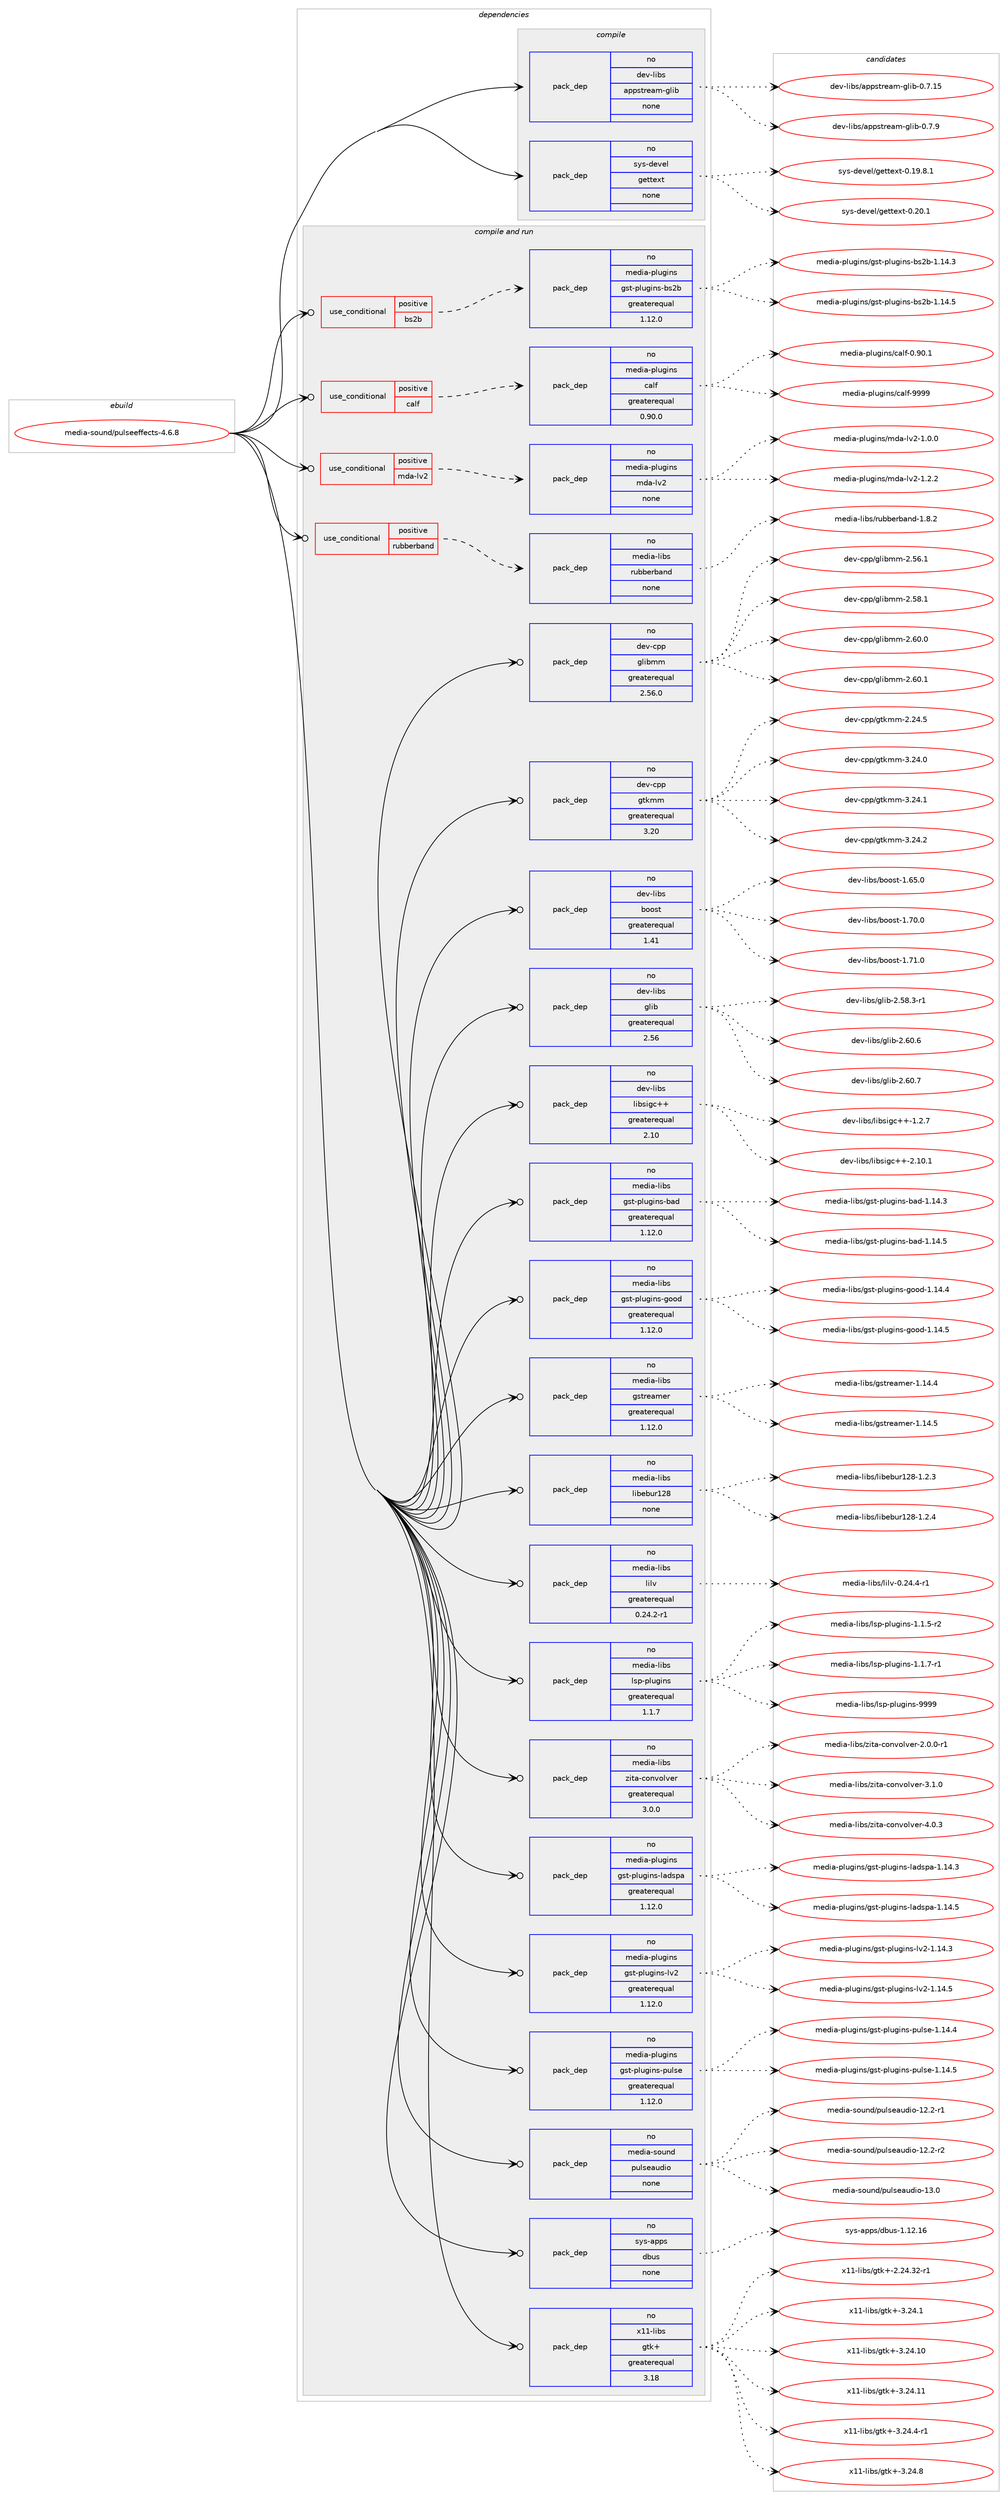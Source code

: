 digraph prolog {

# *************
# Graph options
# *************

newrank=true;
concentrate=true;
compound=true;
graph [rankdir=LR,fontname=Helvetica,fontsize=10,ranksep=1.5];#, ranksep=2.5, nodesep=0.2];
edge  [arrowhead=vee];
node  [fontname=Helvetica,fontsize=10];

# **********
# The ebuild
# **********

subgraph cluster_leftcol {
color=gray;
rank=same;
label=<<i>ebuild</i>>;
id [label="media-sound/pulseeffects-4.6.8", color=red, width=4, href="../media-sound/pulseeffects-4.6.8.svg"];
}

# ****************
# The dependencies
# ****************

subgraph cluster_midcol {
color=gray;
label=<<i>dependencies</i>>;
subgraph cluster_compile {
fillcolor="#eeeeee";
style=filled;
label=<<i>compile</i>>;
subgraph pack593593 {
dependency802507 [label=<<TABLE BORDER="0" CELLBORDER="1" CELLSPACING="0" CELLPADDING="4" WIDTH="220"><TR><TD ROWSPAN="6" CELLPADDING="30">pack_dep</TD></TR><TR><TD WIDTH="110">no</TD></TR><TR><TD>dev-libs</TD></TR><TR><TD>appstream-glib</TD></TR><TR><TD>none</TD></TR><TR><TD></TD></TR></TABLE>>, shape=none, color=blue];
}
id:e -> dependency802507:w [weight=20,style="solid",arrowhead="vee"];
subgraph pack593594 {
dependency802508 [label=<<TABLE BORDER="0" CELLBORDER="1" CELLSPACING="0" CELLPADDING="4" WIDTH="220"><TR><TD ROWSPAN="6" CELLPADDING="30">pack_dep</TD></TR><TR><TD WIDTH="110">no</TD></TR><TR><TD>sys-devel</TD></TR><TR><TD>gettext</TD></TR><TR><TD>none</TD></TR><TR><TD></TD></TR></TABLE>>, shape=none, color=blue];
}
id:e -> dependency802508:w [weight=20,style="solid",arrowhead="vee"];
}
subgraph cluster_compileandrun {
fillcolor="#eeeeee";
style=filled;
label=<<i>compile and run</i>>;
subgraph cond194888 {
dependency802509 [label=<<TABLE BORDER="0" CELLBORDER="1" CELLSPACING="0" CELLPADDING="4"><TR><TD ROWSPAN="3" CELLPADDING="10">use_conditional</TD></TR><TR><TD>positive</TD></TR><TR><TD>bs2b</TD></TR></TABLE>>, shape=none, color=red];
subgraph pack593595 {
dependency802510 [label=<<TABLE BORDER="0" CELLBORDER="1" CELLSPACING="0" CELLPADDING="4" WIDTH="220"><TR><TD ROWSPAN="6" CELLPADDING="30">pack_dep</TD></TR><TR><TD WIDTH="110">no</TD></TR><TR><TD>media-plugins</TD></TR><TR><TD>gst-plugins-bs2b</TD></TR><TR><TD>greaterequal</TD></TR><TR><TD>1.12.0</TD></TR></TABLE>>, shape=none, color=blue];
}
dependency802509:e -> dependency802510:w [weight=20,style="dashed",arrowhead="vee"];
}
id:e -> dependency802509:w [weight=20,style="solid",arrowhead="odotvee"];
subgraph cond194889 {
dependency802511 [label=<<TABLE BORDER="0" CELLBORDER="1" CELLSPACING="0" CELLPADDING="4"><TR><TD ROWSPAN="3" CELLPADDING="10">use_conditional</TD></TR><TR><TD>positive</TD></TR><TR><TD>calf</TD></TR></TABLE>>, shape=none, color=red];
subgraph pack593596 {
dependency802512 [label=<<TABLE BORDER="0" CELLBORDER="1" CELLSPACING="0" CELLPADDING="4" WIDTH="220"><TR><TD ROWSPAN="6" CELLPADDING="30">pack_dep</TD></TR><TR><TD WIDTH="110">no</TD></TR><TR><TD>media-plugins</TD></TR><TR><TD>calf</TD></TR><TR><TD>greaterequal</TD></TR><TR><TD>0.90.0</TD></TR></TABLE>>, shape=none, color=blue];
}
dependency802511:e -> dependency802512:w [weight=20,style="dashed",arrowhead="vee"];
}
id:e -> dependency802511:w [weight=20,style="solid",arrowhead="odotvee"];
subgraph cond194890 {
dependency802513 [label=<<TABLE BORDER="0" CELLBORDER="1" CELLSPACING="0" CELLPADDING="4"><TR><TD ROWSPAN="3" CELLPADDING="10">use_conditional</TD></TR><TR><TD>positive</TD></TR><TR><TD>mda-lv2</TD></TR></TABLE>>, shape=none, color=red];
subgraph pack593597 {
dependency802514 [label=<<TABLE BORDER="0" CELLBORDER="1" CELLSPACING="0" CELLPADDING="4" WIDTH="220"><TR><TD ROWSPAN="6" CELLPADDING="30">pack_dep</TD></TR><TR><TD WIDTH="110">no</TD></TR><TR><TD>media-plugins</TD></TR><TR><TD>mda-lv2</TD></TR><TR><TD>none</TD></TR><TR><TD></TD></TR></TABLE>>, shape=none, color=blue];
}
dependency802513:e -> dependency802514:w [weight=20,style="dashed",arrowhead="vee"];
}
id:e -> dependency802513:w [weight=20,style="solid",arrowhead="odotvee"];
subgraph cond194891 {
dependency802515 [label=<<TABLE BORDER="0" CELLBORDER="1" CELLSPACING="0" CELLPADDING="4"><TR><TD ROWSPAN="3" CELLPADDING="10">use_conditional</TD></TR><TR><TD>positive</TD></TR><TR><TD>rubberband</TD></TR></TABLE>>, shape=none, color=red];
subgraph pack593598 {
dependency802516 [label=<<TABLE BORDER="0" CELLBORDER="1" CELLSPACING="0" CELLPADDING="4" WIDTH="220"><TR><TD ROWSPAN="6" CELLPADDING="30">pack_dep</TD></TR><TR><TD WIDTH="110">no</TD></TR><TR><TD>media-libs</TD></TR><TR><TD>rubberband</TD></TR><TR><TD>none</TD></TR><TR><TD></TD></TR></TABLE>>, shape=none, color=blue];
}
dependency802515:e -> dependency802516:w [weight=20,style="dashed",arrowhead="vee"];
}
id:e -> dependency802515:w [weight=20,style="solid",arrowhead="odotvee"];
subgraph pack593599 {
dependency802517 [label=<<TABLE BORDER="0" CELLBORDER="1" CELLSPACING="0" CELLPADDING="4" WIDTH="220"><TR><TD ROWSPAN="6" CELLPADDING="30">pack_dep</TD></TR><TR><TD WIDTH="110">no</TD></TR><TR><TD>dev-cpp</TD></TR><TR><TD>glibmm</TD></TR><TR><TD>greaterequal</TD></TR><TR><TD>2.56.0</TD></TR></TABLE>>, shape=none, color=blue];
}
id:e -> dependency802517:w [weight=20,style="solid",arrowhead="odotvee"];
subgraph pack593600 {
dependency802518 [label=<<TABLE BORDER="0" CELLBORDER="1" CELLSPACING="0" CELLPADDING="4" WIDTH="220"><TR><TD ROWSPAN="6" CELLPADDING="30">pack_dep</TD></TR><TR><TD WIDTH="110">no</TD></TR><TR><TD>dev-cpp</TD></TR><TR><TD>gtkmm</TD></TR><TR><TD>greaterequal</TD></TR><TR><TD>3.20</TD></TR></TABLE>>, shape=none, color=blue];
}
id:e -> dependency802518:w [weight=20,style="solid",arrowhead="odotvee"];
subgraph pack593601 {
dependency802519 [label=<<TABLE BORDER="0" CELLBORDER="1" CELLSPACING="0" CELLPADDING="4" WIDTH="220"><TR><TD ROWSPAN="6" CELLPADDING="30">pack_dep</TD></TR><TR><TD WIDTH="110">no</TD></TR><TR><TD>dev-libs</TD></TR><TR><TD>boost</TD></TR><TR><TD>greaterequal</TD></TR><TR><TD>1.41</TD></TR></TABLE>>, shape=none, color=blue];
}
id:e -> dependency802519:w [weight=20,style="solid",arrowhead="odotvee"];
subgraph pack593602 {
dependency802520 [label=<<TABLE BORDER="0" CELLBORDER="1" CELLSPACING="0" CELLPADDING="4" WIDTH="220"><TR><TD ROWSPAN="6" CELLPADDING="30">pack_dep</TD></TR><TR><TD WIDTH="110">no</TD></TR><TR><TD>dev-libs</TD></TR><TR><TD>glib</TD></TR><TR><TD>greaterequal</TD></TR><TR><TD>2.56</TD></TR></TABLE>>, shape=none, color=blue];
}
id:e -> dependency802520:w [weight=20,style="solid",arrowhead="odotvee"];
subgraph pack593603 {
dependency802521 [label=<<TABLE BORDER="0" CELLBORDER="1" CELLSPACING="0" CELLPADDING="4" WIDTH="220"><TR><TD ROWSPAN="6" CELLPADDING="30">pack_dep</TD></TR><TR><TD WIDTH="110">no</TD></TR><TR><TD>dev-libs</TD></TR><TR><TD>libsigc++</TD></TR><TR><TD>greaterequal</TD></TR><TR><TD>2.10</TD></TR></TABLE>>, shape=none, color=blue];
}
id:e -> dependency802521:w [weight=20,style="solid",arrowhead="odotvee"];
subgraph pack593604 {
dependency802522 [label=<<TABLE BORDER="0" CELLBORDER="1" CELLSPACING="0" CELLPADDING="4" WIDTH="220"><TR><TD ROWSPAN="6" CELLPADDING="30">pack_dep</TD></TR><TR><TD WIDTH="110">no</TD></TR><TR><TD>media-libs</TD></TR><TR><TD>gst-plugins-bad</TD></TR><TR><TD>greaterequal</TD></TR><TR><TD>1.12.0</TD></TR></TABLE>>, shape=none, color=blue];
}
id:e -> dependency802522:w [weight=20,style="solid",arrowhead="odotvee"];
subgraph pack593605 {
dependency802523 [label=<<TABLE BORDER="0" CELLBORDER="1" CELLSPACING="0" CELLPADDING="4" WIDTH="220"><TR><TD ROWSPAN="6" CELLPADDING="30">pack_dep</TD></TR><TR><TD WIDTH="110">no</TD></TR><TR><TD>media-libs</TD></TR><TR><TD>gst-plugins-good</TD></TR><TR><TD>greaterequal</TD></TR><TR><TD>1.12.0</TD></TR></TABLE>>, shape=none, color=blue];
}
id:e -> dependency802523:w [weight=20,style="solid",arrowhead="odotvee"];
subgraph pack593606 {
dependency802524 [label=<<TABLE BORDER="0" CELLBORDER="1" CELLSPACING="0" CELLPADDING="4" WIDTH="220"><TR><TD ROWSPAN="6" CELLPADDING="30">pack_dep</TD></TR><TR><TD WIDTH="110">no</TD></TR><TR><TD>media-libs</TD></TR><TR><TD>gstreamer</TD></TR><TR><TD>greaterequal</TD></TR><TR><TD>1.12.0</TD></TR></TABLE>>, shape=none, color=blue];
}
id:e -> dependency802524:w [weight=20,style="solid",arrowhead="odotvee"];
subgraph pack593607 {
dependency802525 [label=<<TABLE BORDER="0" CELLBORDER="1" CELLSPACING="0" CELLPADDING="4" WIDTH="220"><TR><TD ROWSPAN="6" CELLPADDING="30">pack_dep</TD></TR><TR><TD WIDTH="110">no</TD></TR><TR><TD>media-libs</TD></TR><TR><TD>libebur128</TD></TR><TR><TD>none</TD></TR><TR><TD></TD></TR></TABLE>>, shape=none, color=blue];
}
id:e -> dependency802525:w [weight=20,style="solid",arrowhead="odotvee"];
subgraph pack593608 {
dependency802526 [label=<<TABLE BORDER="0" CELLBORDER="1" CELLSPACING="0" CELLPADDING="4" WIDTH="220"><TR><TD ROWSPAN="6" CELLPADDING="30">pack_dep</TD></TR><TR><TD WIDTH="110">no</TD></TR><TR><TD>media-libs</TD></TR><TR><TD>lilv</TD></TR><TR><TD>greaterequal</TD></TR><TR><TD>0.24.2-r1</TD></TR></TABLE>>, shape=none, color=blue];
}
id:e -> dependency802526:w [weight=20,style="solid",arrowhead="odotvee"];
subgraph pack593609 {
dependency802527 [label=<<TABLE BORDER="0" CELLBORDER="1" CELLSPACING="0" CELLPADDING="4" WIDTH="220"><TR><TD ROWSPAN="6" CELLPADDING="30">pack_dep</TD></TR><TR><TD WIDTH="110">no</TD></TR><TR><TD>media-libs</TD></TR><TR><TD>lsp-plugins</TD></TR><TR><TD>greaterequal</TD></TR><TR><TD>1.1.7</TD></TR></TABLE>>, shape=none, color=blue];
}
id:e -> dependency802527:w [weight=20,style="solid",arrowhead="odotvee"];
subgraph pack593610 {
dependency802528 [label=<<TABLE BORDER="0" CELLBORDER="1" CELLSPACING="0" CELLPADDING="4" WIDTH="220"><TR><TD ROWSPAN="6" CELLPADDING="30">pack_dep</TD></TR><TR><TD WIDTH="110">no</TD></TR><TR><TD>media-libs</TD></TR><TR><TD>zita-convolver</TD></TR><TR><TD>greaterequal</TD></TR><TR><TD>3.0.0</TD></TR></TABLE>>, shape=none, color=blue];
}
id:e -> dependency802528:w [weight=20,style="solid",arrowhead="odotvee"];
subgraph pack593611 {
dependency802529 [label=<<TABLE BORDER="0" CELLBORDER="1" CELLSPACING="0" CELLPADDING="4" WIDTH="220"><TR><TD ROWSPAN="6" CELLPADDING="30">pack_dep</TD></TR><TR><TD WIDTH="110">no</TD></TR><TR><TD>media-plugins</TD></TR><TR><TD>gst-plugins-ladspa</TD></TR><TR><TD>greaterequal</TD></TR><TR><TD>1.12.0</TD></TR></TABLE>>, shape=none, color=blue];
}
id:e -> dependency802529:w [weight=20,style="solid",arrowhead="odotvee"];
subgraph pack593612 {
dependency802530 [label=<<TABLE BORDER="0" CELLBORDER="1" CELLSPACING="0" CELLPADDING="4" WIDTH="220"><TR><TD ROWSPAN="6" CELLPADDING="30">pack_dep</TD></TR><TR><TD WIDTH="110">no</TD></TR><TR><TD>media-plugins</TD></TR><TR><TD>gst-plugins-lv2</TD></TR><TR><TD>greaterequal</TD></TR><TR><TD>1.12.0</TD></TR></TABLE>>, shape=none, color=blue];
}
id:e -> dependency802530:w [weight=20,style="solid",arrowhead="odotvee"];
subgraph pack593613 {
dependency802531 [label=<<TABLE BORDER="0" CELLBORDER="1" CELLSPACING="0" CELLPADDING="4" WIDTH="220"><TR><TD ROWSPAN="6" CELLPADDING="30">pack_dep</TD></TR><TR><TD WIDTH="110">no</TD></TR><TR><TD>media-plugins</TD></TR><TR><TD>gst-plugins-pulse</TD></TR><TR><TD>greaterequal</TD></TR><TR><TD>1.12.0</TD></TR></TABLE>>, shape=none, color=blue];
}
id:e -> dependency802531:w [weight=20,style="solid",arrowhead="odotvee"];
subgraph pack593614 {
dependency802532 [label=<<TABLE BORDER="0" CELLBORDER="1" CELLSPACING="0" CELLPADDING="4" WIDTH="220"><TR><TD ROWSPAN="6" CELLPADDING="30">pack_dep</TD></TR><TR><TD WIDTH="110">no</TD></TR><TR><TD>media-sound</TD></TR><TR><TD>pulseaudio</TD></TR><TR><TD>none</TD></TR><TR><TD></TD></TR></TABLE>>, shape=none, color=blue];
}
id:e -> dependency802532:w [weight=20,style="solid",arrowhead="odotvee"];
subgraph pack593615 {
dependency802533 [label=<<TABLE BORDER="0" CELLBORDER="1" CELLSPACING="0" CELLPADDING="4" WIDTH="220"><TR><TD ROWSPAN="6" CELLPADDING="30">pack_dep</TD></TR><TR><TD WIDTH="110">no</TD></TR><TR><TD>sys-apps</TD></TR><TR><TD>dbus</TD></TR><TR><TD>none</TD></TR><TR><TD></TD></TR></TABLE>>, shape=none, color=blue];
}
id:e -> dependency802533:w [weight=20,style="solid",arrowhead="odotvee"];
subgraph pack593616 {
dependency802534 [label=<<TABLE BORDER="0" CELLBORDER="1" CELLSPACING="0" CELLPADDING="4" WIDTH="220"><TR><TD ROWSPAN="6" CELLPADDING="30">pack_dep</TD></TR><TR><TD WIDTH="110">no</TD></TR><TR><TD>x11-libs</TD></TR><TR><TD>gtk+</TD></TR><TR><TD>greaterequal</TD></TR><TR><TD>3.18</TD></TR></TABLE>>, shape=none, color=blue];
}
id:e -> dependency802534:w [weight=20,style="solid",arrowhead="odotvee"];
}
subgraph cluster_run {
fillcolor="#eeeeee";
style=filled;
label=<<i>run</i>>;
}
}

# **************
# The candidates
# **************

subgraph cluster_choices {
rank=same;
color=gray;
label=<<i>candidates</i>>;

subgraph choice593593 {
color=black;
nodesep=1;
choice1001011184510810598115479711211211511611410197109451031081059845484655464953 [label="dev-libs/appstream-glib-0.7.15", color=red, width=4,href="../dev-libs/appstream-glib-0.7.15.svg"];
choice10010111845108105981154797112112115116114101971094510310810598454846554657 [label="dev-libs/appstream-glib-0.7.9", color=red, width=4,href="../dev-libs/appstream-glib-0.7.9.svg"];
dependency802507:e -> choice1001011184510810598115479711211211511611410197109451031081059845484655464953:w [style=dotted,weight="100"];
dependency802507:e -> choice10010111845108105981154797112112115116114101971094510310810598454846554657:w [style=dotted,weight="100"];
}
subgraph choice593594 {
color=black;
nodesep=1;
choice1151211154510010111810110847103101116116101120116454846495746564649 [label="sys-devel/gettext-0.19.8.1", color=red, width=4,href="../sys-devel/gettext-0.19.8.1.svg"];
choice115121115451001011181011084710310111611610112011645484650484649 [label="sys-devel/gettext-0.20.1", color=red, width=4,href="../sys-devel/gettext-0.20.1.svg"];
dependency802508:e -> choice1151211154510010111810110847103101116116101120116454846495746564649:w [style=dotted,weight="100"];
dependency802508:e -> choice115121115451001011181011084710310111611610112011645484650484649:w [style=dotted,weight="100"];
}
subgraph choice593595 {
color=black;
nodesep=1;
choice109101100105974511210811710310511011547103115116451121081171031051101154598115509845494649524651 [label="media-plugins/gst-plugins-bs2b-1.14.3", color=red, width=4,href="../media-plugins/gst-plugins-bs2b-1.14.3.svg"];
choice109101100105974511210811710310511011547103115116451121081171031051101154598115509845494649524653 [label="media-plugins/gst-plugins-bs2b-1.14.5", color=red, width=4,href="../media-plugins/gst-plugins-bs2b-1.14.5.svg"];
dependency802510:e -> choice109101100105974511210811710310511011547103115116451121081171031051101154598115509845494649524651:w [style=dotted,weight="100"];
dependency802510:e -> choice109101100105974511210811710310511011547103115116451121081171031051101154598115509845494649524653:w [style=dotted,weight="100"];
}
subgraph choice593596 {
color=black;
nodesep=1;
choice109101100105974511210811710310511011547999710810245484657484649 [label="media-plugins/calf-0.90.1", color=red, width=4,href="../media-plugins/calf-0.90.1.svg"];
choice10910110010597451121081171031051101154799971081024557575757 [label="media-plugins/calf-9999", color=red, width=4,href="../media-plugins/calf-9999.svg"];
dependency802512:e -> choice109101100105974511210811710310511011547999710810245484657484649:w [style=dotted,weight="100"];
dependency802512:e -> choice10910110010597451121081171031051101154799971081024557575757:w [style=dotted,weight="100"];
}
subgraph choice593597 {
color=black;
nodesep=1;
choice109101100105974511210811710310511011547109100974510811850454946484648 [label="media-plugins/mda-lv2-1.0.0", color=red, width=4,href="../media-plugins/mda-lv2-1.0.0.svg"];
choice109101100105974511210811710310511011547109100974510811850454946504650 [label="media-plugins/mda-lv2-1.2.2", color=red, width=4,href="../media-plugins/mda-lv2-1.2.2.svg"];
dependency802514:e -> choice109101100105974511210811710310511011547109100974510811850454946484648:w [style=dotted,weight="100"];
dependency802514:e -> choice109101100105974511210811710310511011547109100974510811850454946504650:w [style=dotted,weight="100"];
}
subgraph choice593598 {
color=black;
nodesep=1;
choice1091011001059745108105981154711411798981011149897110100454946564650 [label="media-libs/rubberband-1.8.2", color=red, width=4,href="../media-libs/rubberband-1.8.2.svg"];
dependency802516:e -> choice1091011001059745108105981154711411798981011149897110100454946564650:w [style=dotted,weight="100"];
}
subgraph choice593599 {
color=black;
nodesep=1;
choice1001011184599112112471031081059810910945504653544649 [label="dev-cpp/glibmm-2.56.1", color=red, width=4,href="../dev-cpp/glibmm-2.56.1.svg"];
choice1001011184599112112471031081059810910945504653564649 [label="dev-cpp/glibmm-2.58.1", color=red, width=4,href="../dev-cpp/glibmm-2.58.1.svg"];
choice1001011184599112112471031081059810910945504654484648 [label="dev-cpp/glibmm-2.60.0", color=red, width=4,href="../dev-cpp/glibmm-2.60.0.svg"];
choice1001011184599112112471031081059810910945504654484649 [label="dev-cpp/glibmm-2.60.1", color=red, width=4,href="../dev-cpp/glibmm-2.60.1.svg"];
dependency802517:e -> choice1001011184599112112471031081059810910945504653544649:w [style=dotted,weight="100"];
dependency802517:e -> choice1001011184599112112471031081059810910945504653564649:w [style=dotted,weight="100"];
dependency802517:e -> choice1001011184599112112471031081059810910945504654484648:w [style=dotted,weight="100"];
dependency802517:e -> choice1001011184599112112471031081059810910945504654484649:w [style=dotted,weight="100"];
}
subgraph choice593600 {
color=black;
nodesep=1;
choice10010111845991121124710311610710910945504650524653 [label="dev-cpp/gtkmm-2.24.5", color=red, width=4,href="../dev-cpp/gtkmm-2.24.5.svg"];
choice10010111845991121124710311610710910945514650524648 [label="dev-cpp/gtkmm-3.24.0", color=red, width=4,href="../dev-cpp/gtkmm-3.24.0.svg"];
choice10010111845991121124710311610710910945514650524649 [label="dev-cpp/gtkmm-3.24.1", color=red, width=4,href="../dev-cpp/gtkmm-3.24.1.svg"];
choice10010111845991121124710311610710910945514650524650 [label="dev-cpp/gtkmm-3.24.2", color=red, width=4,href="../dev-cpp/gtkmm-3.24.2.svg"];
dependency802518:e -> choice10010111845991121124710311610710910945504650524653:w [style=dotted,weight="100"];
dependency802518:e -> choice10010111845991121124710311610710910945514650524648:w [style=dotted,weight="100"];
dependency802518:e -> choice10010111845991121124710311610710910945514650524649:w [style=dotted,weight="100"];
dependency802518:e -> choice10010111845991121124710311610710910945514650524650:w [style=dotted,weight="100"];
}
subgraph choice593601 {
color=black;
nodesep=1;
choice1001011184510810598115479811111111511645494654534648 [label="dev-libs/boost-1.65.0", color=red, width=4,href="../dev-libs/boost-1.65.0.svg"];
choice1001011184510810598115479811111111511645494655484648 [label="dev-libs/boost-1.70.0", color=red, width=4,href="../dev-libs/boost-1.70.0.svg"];
choice1001011184510810598115479811111111511645494655494648 [label="dev-libs/boost-1.71.0", color=red, width=4,href="../dev-libs/boost-1.71.0.svg"];
dependency802519:e -> choice1001011184510810598115479811111111511645494654534648:w [style=dotted,weight="100"];
dependency802519:e -> choice1001011184510810598115479811111111511645494655484648:w [style=dotted,weight="100"];
dependency802519:e -> choice1001011184510810598115479811111111511645494655494648:w [style=dotted,weight="100"];
}
subgraph choice593602 {
color=black;
nodesep=1;
choice10010111845108105981154710310810598455046535646514511449 [label="dev-libs/glib-2.58.3-r1", color=red, width=4,href="../dev-libs/glib-2.58.3-r1.svg"];
choice1001011184510810598115471031081059845504654484654 [label="dev-libs/glib-2.60.6", color=red, width=4,href="../dev-libs/glib-2.60.6.svg"];
choice1001011184510810598115471031081059845504654484655 [label="dev-libs/glib-2.60.7", color=red, width=4,href="../dev-libs/glib-2.60.7.svg"];
dependency802520:e -> choice10010111845108105981154710310810598455046535646514511449:w [style=dotted,weight="100"];
dependency802520:e -> choice1001011184510810598115471031081059845504654484654:w [style=dotted,weight="100"];
dependency802520:e -> choice1001011184510810598115471031081059845504654484655:w [style=dotted,weight="100"];
}
subgraph choice593603 {
color=black;
nodesep=1;
choice10010111845108105981154710810598115105103994343454946504655 [label="dev-libs/libsigc++-1.2.7", color=red, width=4,href="../dev-libs/libsigc++-1.2.7.svg"];
choice1001011184510810598115471081059811510510399434345504649484649 [label="dev-libs/libsigc++-2.10.1", color=red, width=4,href="../dev-libs/libsigc++-2.10.1.svg"];
dependency802521:e -> choice10010111845108105981154710810598115105103994343454946504655:w [style=dotted,weight="100"];
dependency802521:e -> choice1001011184510810598115471081059811510510399434345504649484649:w [style=dotted,weight="100"];
}
subgraph choice593604 {
color=black;
nodesep=1;
choice109101100105974510810598115471031151164511210811710310511011545989710045494649524651 [label="media-libs/gst-plugins-bad-1.14.3", color=red, width=4,href="../media-libs/gst-plugins-bad-1.14.3.svg"];
choice109101100105974510810598115471031151164511210811710310511011545989710045494649524653 [label="media-libs/gst-plugins-bad-1.14.5", color=red, width=4,href="../media-libs/gst-plugins-bad-1.14.5.svg"];
dependency802522:e -> choice109101100105974510810598115471031151164511210811710310511011545989710045494649524651:w [style=dotted,weight="100"];
dependency802522:e -> choice109101100105974510810598115471031151164511210811710310511011545989710045494649524653:w [style=dotted,weight="100"];
}
subgraph choice593605 {
color=black;
nodesep=1;
choice10910110010597451081059811547103115116451121081171031051101154510311111110045494649524652 [label="media-libs/gst-plugins-good-1.14.4", color=red, width=4,href="../media-libs/gst-plugins-good-1.14.4.svg"];
choice10910110010597451081059811547103115116451121081171031051101154510311111110045494649524653 [label="media-libs/gst-plugins-good-1.14.5", color=red, width=4,href="../media-libs/gst-plugins-good-1.14.5.svg"];
dependency802523:e -> choice10910110010597451081059811547103115116451121081171031051101154510311111110045494649524652:w [style=dotted,weight="100"];
dependency802523:e -> choice10910110010597451081059811547103115116451121081171031051101154510311111110045494649524653:w [style=dotted,weight="100"];
}
subgraph choice593606 {
color=black;
nodesep=1;
choice109101100105974510810598115471031151161141019710910111445494649524652 [label="media-libs/gstreamer-1.14.4", color=red, width=4,href="../media-libs/gstreamer-1.14.4.svg"];
choice109101100105974510810598115471031151161141019710910111445494649524653 [label="media-libs/gstreamer-1.14.5", color=red, width=4,href="../media-libs/gstreamer-1.14.5.svg"];
dependency802524:e -> choice109101100105974510810598115471031151161141019710910111445494649524652:w [style=dotted,weight="100"];
dependency802524:e -> choice109101100105974510810598115471031151161141019710910111445494649524653:w [style=dotted,weight="100"];
}
subgraph choice593607 {
color=black;
nodesep=1;
choice109101100105974510810598115471081059810198117114495056454946504651 [label="media-libs/libebur128-1.2.3", color=red, width=4,href="../media-libs/libebur128-1.2.3.svg"];
choice109101100105974510810598115471081059810198117114495056454946504652 [label="media-libs/libebur128-1.2.4", color=red, width=4,href="../media-libs/libebur128-1.2.4.svg"];
dependency802525:e -> choice109101100105974510810598115471081059810198117114495056454946504651:w [style=dotted,weight="100"];
dependency802525:e -> choice109101100105974510810598115471081059810198117114495056454946504652:w [style=dotted,weight="100"];
}
subgraph choice593608 {
color=black;
nodesep=1;
choice10910110010597451081059811547108105108118454846505246524511449 [label="media-libs/lilv-0.24.4-r1", color=red, width=4,href="../media-libs/lilv-0.24.4-r1.svg"];
dependency802526:e -> choice10910110010597451081059811547108105108118454846505246524511449:w [style=dotted,weight="100"];
}
subgraph choice593609 {
color=black;
nodesep=1;
choice10910110010597451081059811547108115112451121081171031051101154549464946534511450 [label="media-libs/lsp-plugins-1.1.5-r2", color=red, width=4,href="../media-libs/lsp-plugins-1.1.5-r2.svg"];
choice10910110010597451081059811547108115112451121081171031051101154549464946554511449 [label="media-libs/lsp-plugins-1.1.7-r1", color=red, width=4,href="../media-libs/lsp-plugins-1.1.7-r1.svg"];
choice10910110010597451081059811547108115112451121081171031051101154557575757 [label="media-libs/lsp-plugins-9999", color=red, width=4,href="../media-libs/lsp-plugins-9999.svg"];
dependency802527:e -> choice10910110010597451081059811547108115112451121081171031051101154549464946534511450:w [style=dotted,weight="100"];
dependency802527:e -> choice10910110010597451081059811547108115112451121081171031051101154549464946554511449:w [style=dotted,weight="100"];
dependency802527:e -> choice10910110010597451081059811547108115112451121081171031051101154557575757:w [style=dotted,weight="100"];
}
subgraph choice593610 {
color=black;
nodesep=1;
choice109101100105974510810598115471221051169745991111101181111081181011144550464846484511449 [label="media-libs/zita-convolver-2.0.0-r1", color=red, width=4,href="../media-libs/zita-convolver-2.0.0-r1.svg"];
choice10910110010597451081059811547122105116974599111110118111108118101114455146494648 [label="media-libs/zita-convolver-3.1.0", color=red, width=4,href="../media-libs/zita-convolver-3.1.0.svg"];
choice10910110010597451081059811547122105116974599111110118111108118101114455246484651 [label="media-libs/zita-convolver-4.0.3", color=red, width=4,href="../media-libs/zita-convolver-4.0.3.svg"];
dependency802528:e -> choice109101100105974510810598115471221051169745991111101181111081181011144550464846484511449:w [style=dotted,weight="100"];
dependency802528:e -> choice10910110010597451081059811547122105116974599111110118111108118101114455146494648:w [style=dotted,weight="100"];
dependency802528:e -> choice10910110010597451081059811547122105116974599111110118111108118101114455246484651:w [style=dotted,weight="100"];
}
subgraph choice593611 {
color=black;
nodesep=1;
choice1091011001059745112108117103105110115471031151164511210811710310511011545108971001151129745494649524651 [label="media-plugins/gst-plugins-ladspa-1.14.3", color=red, width=4,href="../media-plugins/gst-plugins-ladspa-1.14.3.svg"];
choice1091011001059745112108117103105110115471031151164511210811710310511011545108971001151129745494649524653 [label="media-plugins/gst-plugins-ladspa-1.14.5", color=red, width=4,href="../media-plugins/gst-plugins-ladspa-1.14.5.svg"];
dependency802529:e -> choice1091011001059745112108117103105110115471031151164511210811710310511011545108971001151129745494649524651:w [style=dotted,weight="100"];
dependency802529:e -> choice1091011001059745112108117103105110115471031151164511210811710310511011545108971001151129745494649524653:w [style=dotted,weight="100"];
}
subgraph choice593612 {
color=black;
nodesep=1;
choice10910110010597451121081171031051101154710311511645112108117103105110115451081185045494649524651 [label="media-plugins/gst-plugins-lv2-1.14.3", color=red, width=4,href="../media-plugins/gst-plugins-lv2-1.14.3.svg"];
choice10910110010597451121081171031051101154710311511645112108117103105110115451081185045494649524653 [label="media-plugins/gst-plugins-lv2-1.14.5", color=red, width=4,href="../media-plugins/gst-plugins-lv2-1.14.5.svg"];
dependency802530:e -> choice10910110010597451121081171031051101154710311511645112108117103105110115451081185045494649524651:w [style=dotted,weight="100"];
dependency802530:e -> choice10910110010597451121081171031051101154710311511645112108117103105110115451081185045494649524653:w [style=dotted,weight="100"];
}
subgraph choice593613 {
color=black;
nodesep=1;
choice109101100105974511210811710310511011547103115116451121081171031051101154511211710811510145494649524652 [label="media-plugins/gst-plugins-pulse-1.14.4", color=red, width=4,href="../media-plugins/gst-plugins-pulse-1.14.4.svg"];
choice109101100105974511210811710310511011547103115116451121081171031051101154511211710811510145494649524653 [label="media-plugins/gst-plugins-pulse-1.14.5", color=red, width=4,href="../media-plugins/gst-plugins-pulse-1.14.5.svg"];
dependency802531:e -> choice109101100105974511210811710310511011547103115116451121081171031051101154511211710811510145494649524652:w [style=dotted,weight="100"];
dependency802531:e -> choice109101100105974511210811710310511011547103115116451121081171031051101154511211710811510145494649524653:w [style=dotted,weight="100"];
}
subgraph choice593614 {
color=black;
nodesep=1;
choice1091011001059745115111117110100471121171081151019711710010511145495046504511449 [label="media-sound/pulseaudio-12.2-r1", color=red, width=4,href="../media-sound/pulseaudio-12.2-r1.svg"];
choice1091011001059745115111117110100471121171081151019711710010511145495046504511450 [label="media-sound/pulseaudio-12.2-r2", color=red, width=4,href="../media-sound/pulseaudio-12.2-r2.svg"];
choice109101100105974511511111711010047112117108115101971171001051114549514648 [label="media-sound/pulseaudio-13.0", color=red, width=4,href="../media-sound/pulseaudio-13.0.svg"];
dependency802532:e -> choice1091011001059745115111117110100471121171081151019711710010511145495046504511449:w [style=dotted,weight="100"];
dependency802532:e -> choice1091011001059745115111117110100471121171081151019711710010511145495046504511450:w [style=dotted,weight="100"];
dependency802532:e -> choice109101100105974511511111711010047112117108115101971171001051114549514648:w [style=dotted,weight="100"];
}
subgraph choice593615 {
color=black;
nodesep=1;
choice115121115459711211211547100981171154549464950464954 [label="sys-apps/dbus-1.12.16", color=red, width=4,href="../sys-apps/dbus-1.12.16.svg"];
dependency802533:e -> choice115121115459711211211547100981171154549464950464954:w [style=dotted,weight="100"];
}
subgraph choice593616 {
color=black;
nodesep=1;
choice12049494510810598115471031161074345504650524651504511449 [label="x11-libs/gtk+-2.24.32-r1", color=red, width=4,href="../x11-libs/gtk+-2.24.32-r1.svg"];
choice12049494510810598115471031161074345514650524649 [label="x11-libs/gtk+-3.24.1", color=red, width=4,href="../x11-libs/gtk+-3.24.1.svg"];
choice1204949451081059811547103116107434551465052464948 [label="x11-libs/gtk+-3.24.10", color=red, width=4,href="../x11-libs/gtk+-3.24.10.svg"];
choice1204949451081059811547103116107434551465052464949 [label="x11-libs/gtk+-3.24.11", color=red, width=4,href="../x11-libs/gtk+-3.24.11.svg"];
choice120494945108105981154710311610743455146505246524511449 [label="x11-libs/gtk+-3.24.4-r1", color=red, width=4,href="../x11-libs/gtk+-3.24.4-r1.svg"];
choice12049494510810598115471031161074345514650524656 [label="x11-libs/gtk+-3.24.8", color=red, width=4,href="../x11-libs/gtk+-3.24.8.svg"];
dependency802534:e -> choice12049494510810598115471031161074345504650524651504511449:w [style=dotted,weight="100"];
dependency802534:e -> choice12049494510810598115471031161074345514650524649:w [style=dotted,weight="100"];
dependency802534:e -> choice1204949451081059811547103116107434551465052464948:w [style=dotted,weight="100"];
dependency802534:e -> choice1204949451081059811547103116107434551465052464949:w [style=dotted,weight="100"];
dependency802534:e -> choice120494945108105981154710311610743455146505246524511449:w [style=dotted,weight="100"];
dependency802534:e -> choice12049494510810598115471031161074345514650524656:w [style=dotted,weight="100"];
}
}

}

